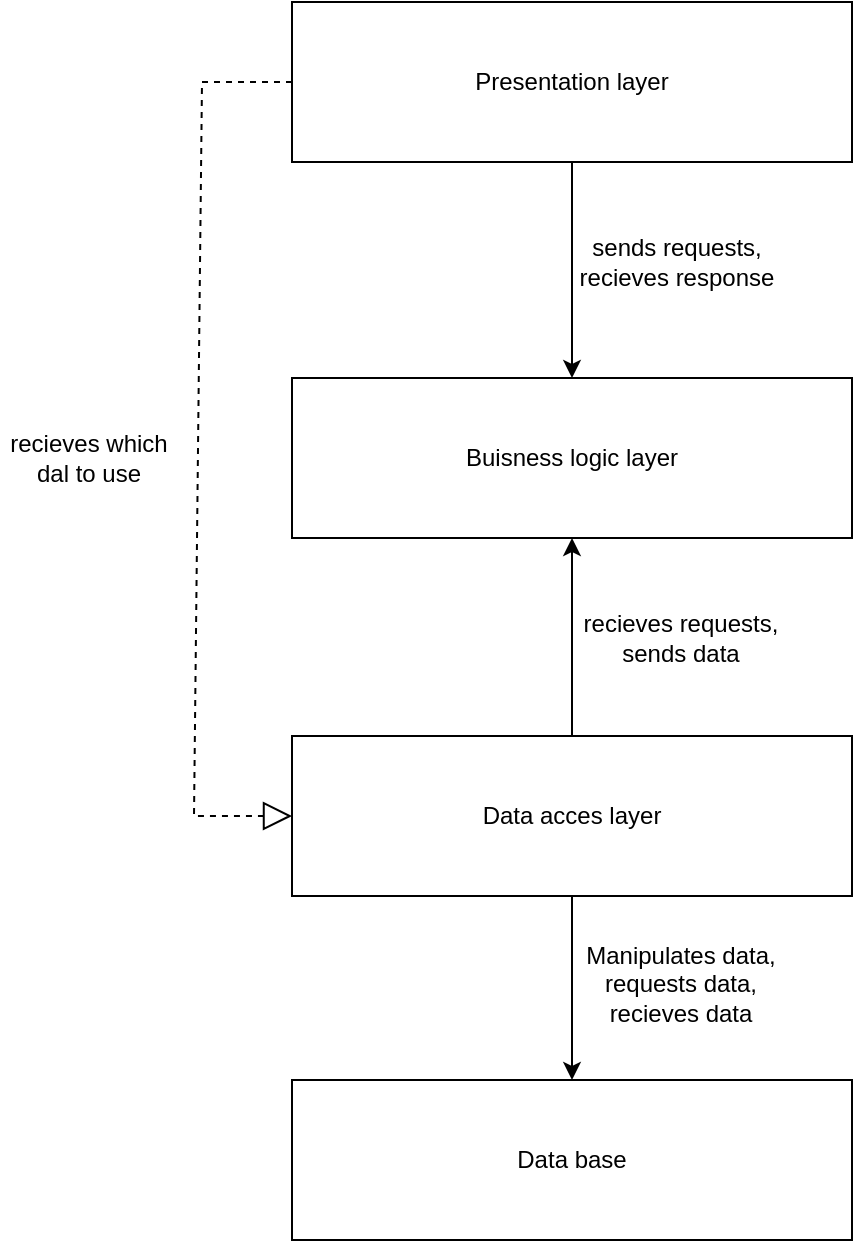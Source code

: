 <mxfile version="21.3.2" type="device">
  <diagram name="Pagina-1" id="Ps2w55uN_sJ4KGaAGz96">
    <mxGraphModel dx="1674" dy="834" grid="0" gridSize="10" guides="1" tooltips="1" connect="1" arrows="1" fold="1" page="1" pageScale="1" pageWidth="2339" pageHeight="3300" math="0" shadow="0">
      <root>
        <mxCell id="0" />
        <mxCell id="1" parent="0" />
        <mxCell id="WewondA9_xGEMXDrlP7i-1" value="Presentation layer" style="rounded=0;whiteSpace=wrap;html=1;" parent="1" vertex="1">
          <mxGeometry x="560" y="52" width="280" height="80" as="geometry" />
        </mxCell>
        <mxCell id="WewondA9_xGEMXDrlP7i-2" value="Buisness logic layer" style="rounded=0;whiteSpace=wrap;html=1;" parent="1" vertex="1">
          <mxGeometry x="560" y="240" width="280" height="80" as="geometry" />
        </mxCell>
        <mxCell id="WewondA9_xGEMXDrlP7i-3" value="Data acces layer" style="rounded=0;whiteSpace=wrap;html=1;" parent="1" vertex="1">
          <mxGeometry x="560" y="419" width="280" height="80" as="geometry" />
        </mxCell>
        <mxCell id="WewondA9_xGEMXDrlP7i-4" value="Data base" style="rounded=0;whiteSpace=wrap;html=1;" parent="1" vertex="1">
          <mxGeometry x="560" y="591" width="280" height="80" as="geometry" />
        </mxCell>
        <mxCell id="WewondA9_xGEMXDrlP7i-6" value="" style="endArrow=classic;html=1;rounded=0;exitX=0.5;exitY=1;exitDx=0;exitDy=0;entryX=0.5;entryY=0;entryDx=0;entryDy=0;" parent="1" source="WewondA9_xGEMXDrlP7i-1" target="WewondA9_xGEMXDrlP7i-2" edge="1">
          <mxGeometry width="50" height="50" relative="1" as="geometry">
            <mxPoint x="820" y="450" as="sourcePoint" />
            <mxPoint x="870" y="400" as="targetPoint" />
          </mxGeometry>
        </mxCell>
        <mxCell id="WewondA9_xGEMXDrlP7i-7" value="" style="endArrow=classic;html=1;rounded=0;exitX=0.5;exitY=0;exitDx=0;exitDy=0;entryX=0.5;entryY=1;entryDx=0;entryDy=0;" parent="1" source="WewondA9_xGEMXDrlP7i-3" target="WewondA9_xGEMXDrlP7i-2" edge="1">
          <mxGeometry width="50" height="50" relative="1" as="geometry">
            <mxPoint x="820" y="450" as="sourcePoint" />
            <mxPoint x="870" y="400" as="targetPoint" />
          </mxGeometry>
        </mxCell>
        <mxCell id="WewondA9_xGEMXDrlP7i-12" value="" style="endArrow=block;dashed=1;endFill=0;endSize=12;html=1;rounded=0;entryX=0;entryY=0.5;entryDx=0;entryDy=0;exitX=0;exitY=0.5;exitDx=0;exitDy=0;" parent="1" source="WewondA9_xGEMXDrlP7i-1" target="WewondA9_xGEMXDrlP7i-3" edge="1">
          <mxGeometry width="160" relative="1" as="geometry">
            <mxPoint x="511" y="227" as="sourcePoint" />
            <mxPoint x="886" y="368" as="targetPoint" />
            <Array as="points">
              <mxPoint x="515" y="92" />
              <mxPoint x="511" y="459" />
            </Array>
          </mxGeometry>
        </mxCell>
        <mxCell id="j2DZh7-QWopuQNij_cYw-1" value="sends requests, recieves response" style="text;html=1;strokeColor=none;fillColor=none;align=center;verticalAlign=middle;whiteSpace=wrap;rounded=0;" vertex="1" parent="1">
          <mxGeometry x="700" y="167" width="105" height="30" as="geometry" />
        </mxCell>
        <mxCell id="j2DZh7-QWopuQNij_cYw-4" value="Manipulates data, requests data,&lt;br&gt;recieves data" style="text;html=1;strokeColor=none;fillColor=none;align=center;verticalAlign=middle;whiteSpace=wrap;rounded=0;" vertex="1" parent="1">
          <mxGeometry x="702" y="517" width="105" height="51" as="geometry" />
        </mxCell>
        <mxCell id="j2DZh7-QWopuQNij_cYw-5" value="" style="endArrow=classic;html=1;rounded=0;exitX=0.5;exitY=1;exitDx=0;exitDy=0;entryX=0.5;entryY=0;entryDx=0;entryDy=0;" edge="1" parent="1" source="WewondA9_xGEMXDrlP7i-3" target="WewondA9_xGEMXDrlP7i-4">
          <mxGeometry width="50" height="50" relative="1" as="geometry">
            <mxPoint x="710" y="429" as="sourcePoint" />
            <mxPoint x="710" y="330" as="targetPoint" />
          </mxGeometry>
        </mxCell>
        <mxCell id="j2DZh7-QWopuQNij_cYw-6" value="recieves requests,&lt;br&gt;sends data" style="text;html=1;strokeColor=none;fillColor=none;align=center;verticalAlign=middle;whiteSpace=wrap;rounded=0;" vertex="1" parent="1">
          <mxGeometry x="702" y="344" width="105" height="51" as="geometry" />
        </mxCell>
        <mxCell id="j2DZh7-QWopuQNij_cYw-7" value="recieves which dal to use" style="text;html=1;strokeColor=none;fillColor=none;align=center;verticalAlign=middle;whiteSpace=wrap;rounded=0;" vertex="1" parent="1">
          <mxGeometry x="414" y="254.5" width="89" height="51" as="geometry" />
        </mxCell>
      </root>
    </mxGraphModel>
  </diagram>
</mxfile>
